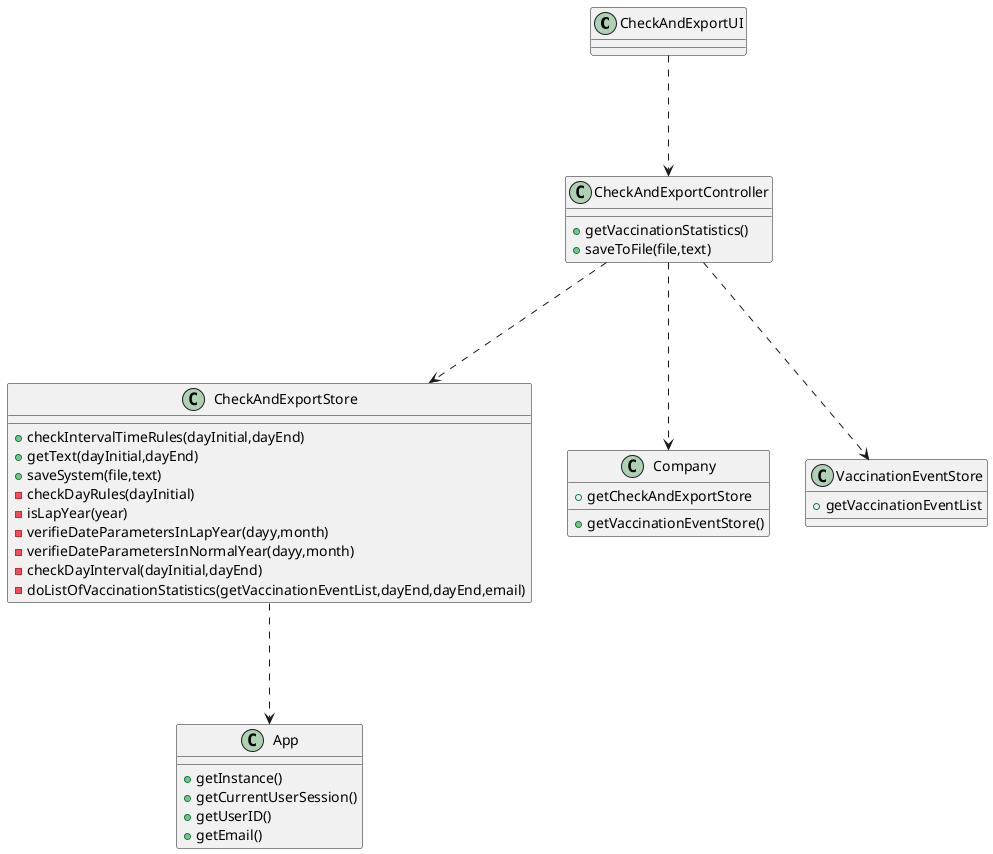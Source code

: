@startuml
'https://plantuml.com/sequence-diagram

class CheckAndExportUI{}

class CheckAndExportController{
+getVaccinationStatistics()
+saveToFile(file,text)
}

class CheckAndExportStore{
+checkIntervalTimeRules(dayInitial,dayEnd)
+getText(dayInitial,dayEnd)
+saveSystem(file,text)
-checkDayRules(dayInitial)
-isLapYear(year)
-verifieDateParametersInLapYear(dayy,month)
-verifieDateParametersInNormalYear(dayy,month)
-checkDayInterval(dayInitial,dayEnd)
-doListOfVaccinationStatistics(getVaccinationEventList,dayEnd,dayEnd,email)
}

class Company{
+getVaccinationEventStore()
+getCheckAndExportStore
}

class VaccinationEventStore{
+getVaccinationEventList
}

class App{
+getInstance()
+getCurrentUserSession()
+getUserID()
+getEmail()
}

CheckAndExportUI.-->CheckAndExportController

CheckAndExportController.-->Company
CheckAndExportController.-->VaccinationEventStore
CheckAndExportController.-->CheckAndExportStore

CheckAndExportStore.-->App


@enduml